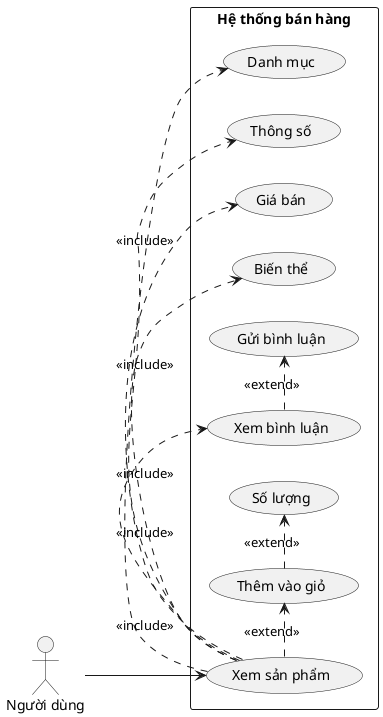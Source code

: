 @startuml
left to right direction

actor "Người dùng" as user

rectangle "Hệ thống bán hàng" {
  (Xem sản phẩm) as view_product
  (Danh mục) as category
  (Thông số) as specs
  (Giá bán) as price
  (Biến thể) as variants
  (Xem bình luận) as view_reviews
  (Gửi bình luận) as post_review
  (Thêm vào giỏ) as add_to_cart
  (Số lượng) as quantity
  
  user --> view_product
  
  view_product .> category : <<include>>
  view_product .> specs : <<include>>
  view_product .> price : <<include>>
  view_product .> variants : <<include>>
  view_product .> view_reviews : <<include>>
  view_reviews .> post_review : <<extend>>
  add_to_cart .> quantity : <<extend>>
  view_product .> add_to_cart : <<extend>>
}
@enduml
